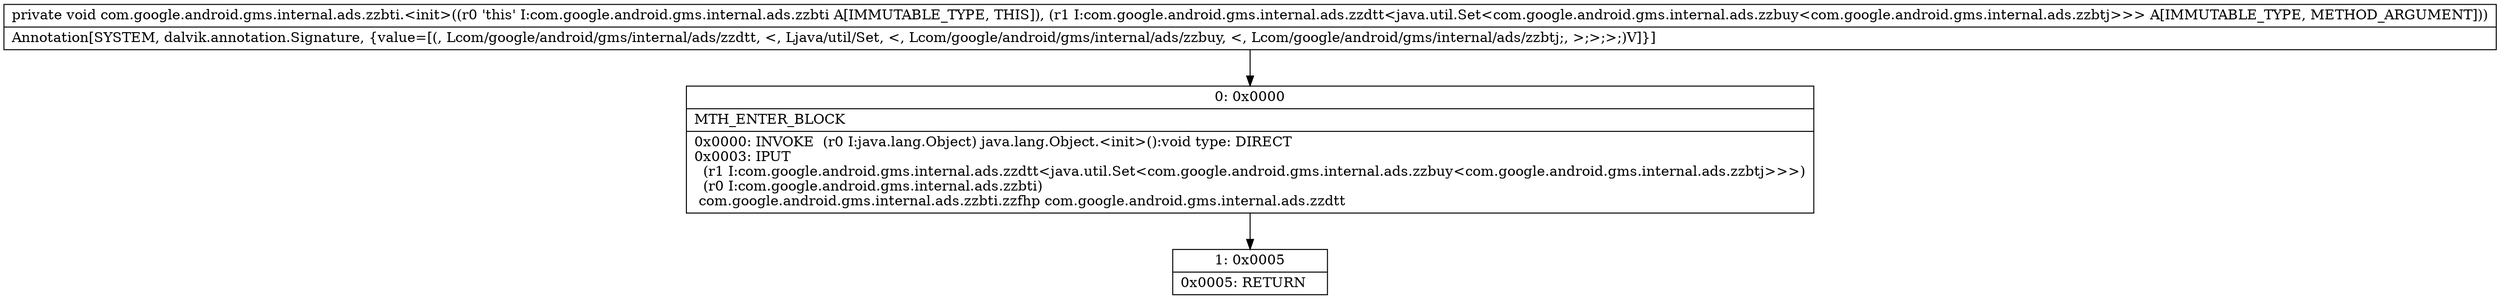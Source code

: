 digraph "CFG forcom.google.android.gms.internal.ads.zzbti.\<init\>(Lcom\/google\/android\/gms\/internal\/ads\/zzdtt;)V" {
Node_0 [shape=record,label="{0\:\ 0x0000|MTH_ENTER_BLOCK\l|0x0000: INVOKE  (r0 I:java.lang.Object) java.lang.Object.\<init\>():void type: DIRECT \l0x0003: IPUT  \l  (r1 I:com.google.android.gms.internal.ads.zzdtt\<java.util.Set\<com.google.android.gms.internal.ads.zzbuy\<com.google.android.gms.internal.ads.zzbtj\>\>\>)\l  (r0 I:com.google.android.gms.internal.ads.zzbti)\l com.google.android.gms.internal.ads.zzbti.zzfhp com.google.android.gms.internal.ads.zzdtt \l}"];
Node_1 [shape=record,label="{1\:\ 0x0005|0x0005: RETURN   \l}"];
MethodNode[shape=record,label="{private void com.google.android.gms.internal.ads.zzbti.\<init\>((r0 'this' I:com.google.android.gms.internal.ads.zzbti A[IMMUTABLE_TYPE, THIS]), (r1 I:com.google.android.gms.internal.ads.zzdtt\<java.util.Set\<com.google.android.gms.internal.ads.zzbuy\<com.google.android.gms.internal.ads.zzbtj\>\>\> A[IMMUTABLE_TYPE, METHOD_ARGUMENT]))  | Annotation[SYSTEM, dalvik.annotation.Signature, \{value=[(, Lcom\/google\/android\/gms\/internal\/ads\/zzdtt, \<, Ljava\/util\/Set, \<, Lcom\/google\/android\/gms\/internal\/ads\/zzbuy, \<, Lcom\/google\/android\/gms\/internal\/ads\/zzbtj;, \>;\>;\>;)V]\}]\l}"];
MethodNode -> Node_0;
Node_0 -> Node_1;
}

